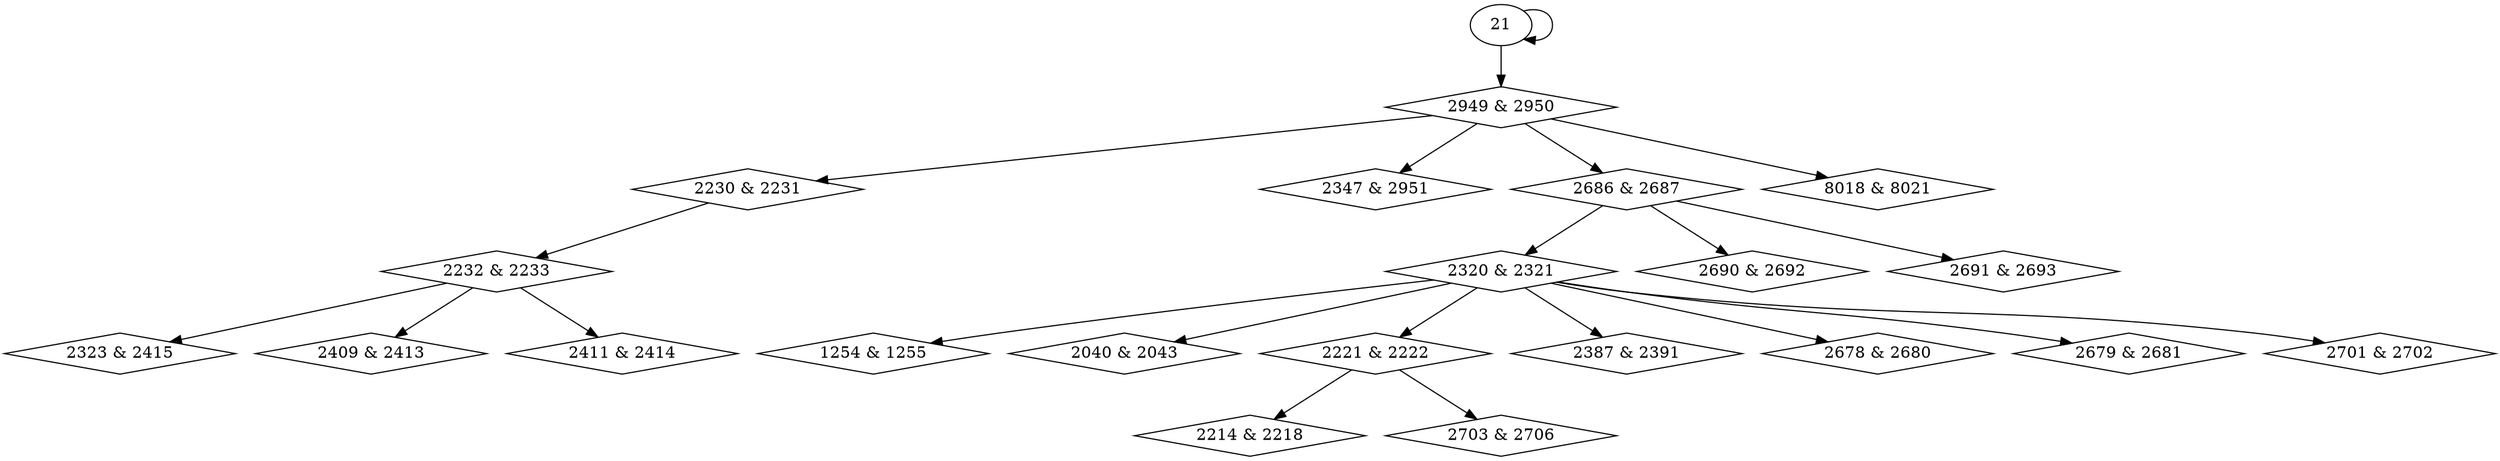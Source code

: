 digraph {
0 [label = "1254 & 1255", shape = diamond];
1 [label = "2040 & 2043", shape = diamond];
2 [label = "2214 & 2218", shape = diamond];
3 [label = "2221 & 2222", shape = diamond];
4 [label = "2230 & 2231", shape = diamond];
5 [label = "2232 & 2233", shape = diamond];
6 [label = "2320 & 2321", shape = diamond];
7 [label = "2323 & 2415", shape = diamond];
8 [label = "2347 & 2951", shape = diamond];
9 [label = "2387 & 2391", shape = diamond];
10 [label = "2409 & 2413", shape = diamond];
11 [label = "2411 & 2414", shape = diamond];
12 [label = "2678 & 2680", shape = diamond];
13 [label = "2679 & 2681", shape = diamond];
14 [label = "2686 & 2687", shape = diamond];
15 [label = "2690 & 2692", shape = diamond];
16 [label = "2691 & 2693", shape = diamond];
17 [label = "2701 & 2702", shape = diamond];
18 [label = "2703 & 2706", shape = diamond];
19 [label = "2949 & 2950", shape = diamond];
20 [label = "8018 & 8021", shape = diamond];
6 -> 0;
6 -> 1;
3 -> 2;
6 -> 3;
19 -> 4;
4 -> 5;
14 -> 6;
5 -> 7;
19 -> 8;
6 -> 9;
5 -> 10;
5 -> 11;
6 -> 12;
6 -> 13;
19 -> 14;
14 -> 15;
14 -> 16;
6 -> 17;
3 -> 18;
21 -> 19;
19 -> 20;
21 -> 21;
}
